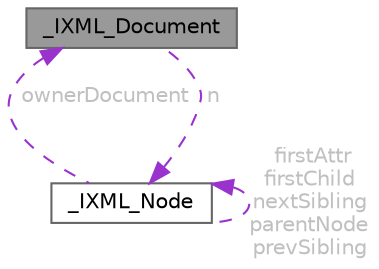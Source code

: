 digraph "_IXML_Document"
{
 // LATEX_PDF_SIZE
  bgcolor="transparent";
  edge [fontname=Helvetica,fontsize=10,labelfontname=Helvetica,labelfontsize=10];
  node [fontname=Helvetica,fontsize=10,shape=box,height=0.2,width=0.4];
  Node1 [id="Node000001",label="_IXML_Document",height=0.2,width=0.4,color="gray40", fillcolor="grey60", style="filled", fontcolor="black",tooltip="Data structure representing the DOM Document."];
  Node2 -> Node1 [id="edge1_Node000001_Node000002",dir="back",color="darkorchid3",style="dashed",tooltip=" ",label=" n",fontcolor="grey" ];
  Node2 [id="Node000002",label="_IXML_Node",height=0.2,width=0.4,color="gray40", fillcolor="white", style="filled",URL="$struct__IXML__Node.html",tooltip="Data structure common to all types of nodes."];
  Node2 -> Node2 [id="edge2_Node000002_Node000002",dir="back",color="darkorchid3",style="dashed",tooltip=" ",label=" firstAttr\nfirstChild\nnextSibling\nparentNode\nprevSibling",fontcolor="grey" ];
  Node1 -> Node2 [id="edge3_Node000002_Node000001",dir="back",color="darkorchid3",style="dashed",tooltip=" ",label=" ownerDocument",fontcolor="grey" ];
}
